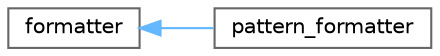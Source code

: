 digraph "类继承关系图"
{
 // LATEX_PDF_SIZE
  bgcolor="transparent";
  edge [fontname=Helvetica,fontsize=10,labelfontname=Helvetica,labelfontsize=10];
  node [fontname=Helvetica,fontsize=10,shape=box,height=0.2,width=0.4];
  rankdir="LR";
  Node0 [id="Node000000",label="formatter",height=0.2,width=0.4,color="grey40", fillcolor="white", style="filled",URL="$classspdlog_1_1formatter.html",tooltip=" "];
  Node0 -> Node1 [id="edge241_Node000000_Node000001",dir="back",color="steelblue1",style="solid",tooltip=" "];
  Node1 [id="Node000001",label="pattern_formatter",height=0.2,width=0.4,color="grey40", fillcolor="white", style="filled",URL="$classspdlog_1_1pattern__formatter.html",tooltip=" "];
}
